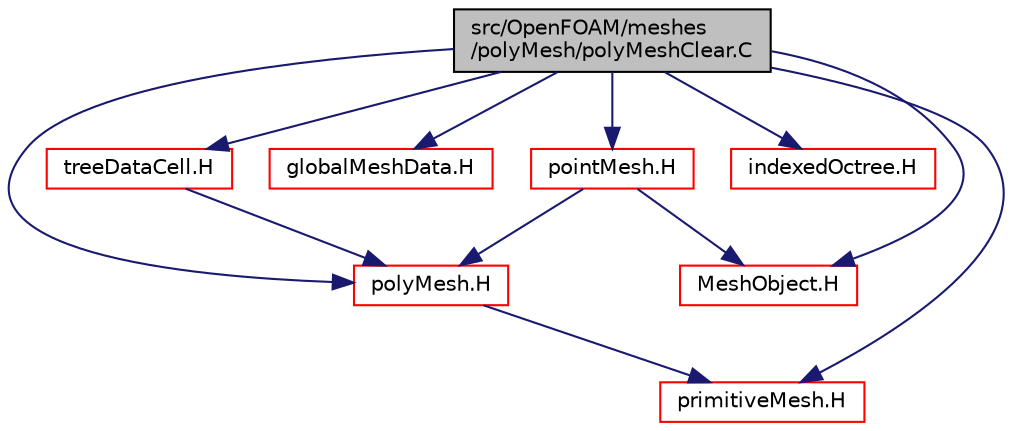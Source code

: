 digraph "src/OpenFOAM/meshes/polyMesh/polyMeshClear.C"
{
  bgcolor="transparent";
  edge [fontname="Helvetica",fontsize="10",labelfontname="Helvetica",labelfontsize="10"];
  node [fontname="Helvetica",fontsize="10",shape=record];
  Node0 [label="src/OpenFOAM/meshes\l/polyMesh/polyMeshClear.C",height=0.2,width=0.4,color="black", fillcolor="grey75", style="filled", fontcolor="black"];
  Node0 -> Node1 [color="midnightblue",fontsize="10",style="solid",fontname="Helvetica"];
  Node1 [label="polyMesh.H",height=0.2,width=0.4,color="red",URL="$a12398.html"];
  Node1 -> Node87 [color="midnightblue",fontsize="10",style="solid",fontname="Helvetica"];
  Node87 [label="primitiveMesh.H",height=0.2,width=0.4,color="red",URL="$a12650.html"];
  Node0 -> Node87 [color="midnightblue",fontsize="10",style="solid",fontname="Helvetica"];
  Node0 -> Node235 [color="midnightblue",fontsize="10",style="solid",fontname="Helvetica"];
  Node235 [label="globalMeshData.H",height=0.2,width=0.4,color="red",URL="$a12293.html"];
  Node0 -> Node248 [color="midnightblue",fontsize="10",style="solid",fontname="Helvetica"];
  Node248 [label="MeshObject.H",height=0.2,width=0.4,color="red",URL="$a11933.html"];
  Node0 -> Node249 [color="midnightblue",fontsize="10",style="solid",fontname="Helvetica"];
  Node249 [label="indexedOctree.H",height=0.2,width=0.4,color="red",URL="$a09083.html"];
  Node0 -> Node257 [color="midnightblue",fontsize="10",style="solid",fontname="Helvetica"];
  Node257 [label="treeDataCell.H",height=0.2,width=0.4,color="red",URL="$a09095.html"];
  Node257 -> Node1 [color="midnightblue",fontsize="10",style="solid",fontname="Helvetica"];
  Node0 -> Node259 [color="midnightblue",fontsize="10",style="solid",fontname="Helvetica"];
  Node259 [label="pointMesh.H",height=0.2,width=0.4,color="red",URL="$a12158.html"];
  Node259 -> Node248 [color="midnightblue",fontsize="10",style="solid",fontname="Helvetica"];
  Node259 -> Node1 [color="midnightblue",fontsize="10",style="solid",fontname="Helvetica"];
}
